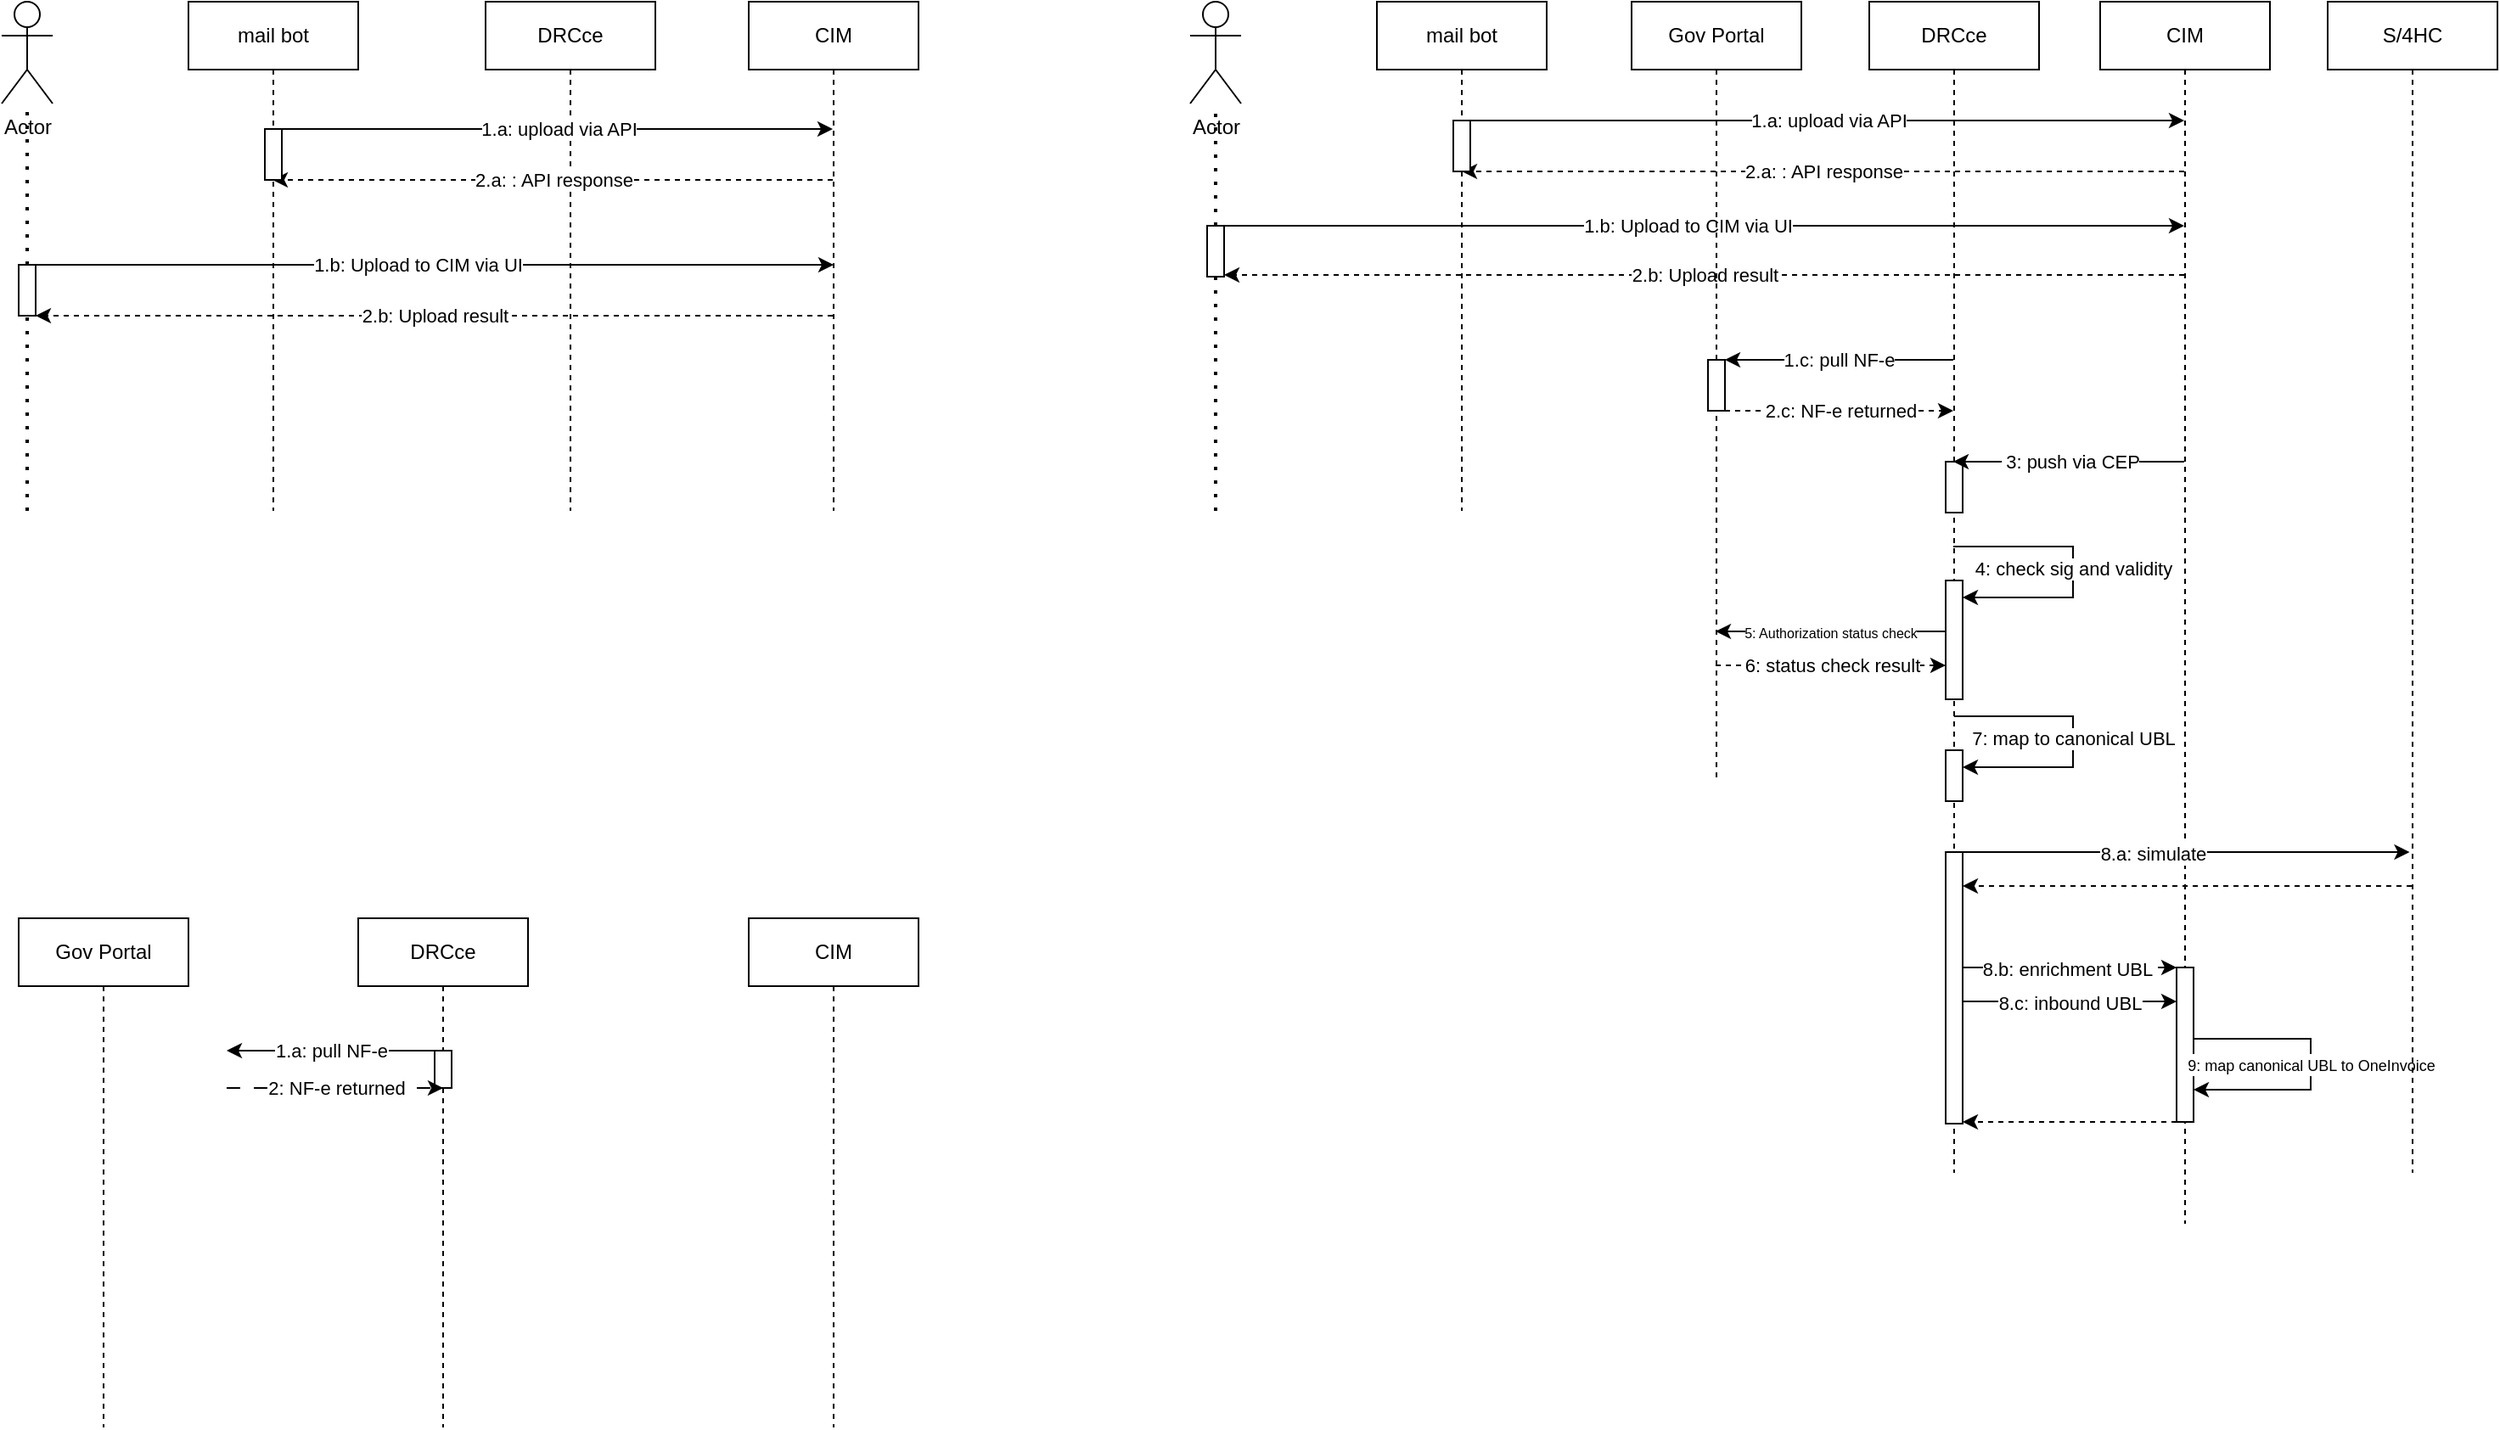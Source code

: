 <mxfile version="26.0.6">
  <diagram name="Page-1" id="2YBvvXClWsGukQMizWep">
    <mxGraphModel dx="1221" dy="725" grid="1" gridSize="10" guides="1" tooltips="1" connect="1" arrows="1" fold="1" page="1" pageScale="1" pageWidth="850" pageHeight="1100" math="0" shadow="0">
      <root>
        <mxCell id="0" />
        <mxCell id="1" parent="0" />
        <mxCell id="aM9ryv3xv72pqoxQDRHE-5" value="DRCce" style="shape=umlLifeline;perimeter=lifelinePerimeter;whiteSpace=wrap;html=1;container=0;dropTarget=0;collapsible=0;recursiveResize=0;outlineConnect=0;portConstraint=eastwest;newEdgeStyle={&quot;edgeStyle&quot;:&quot;elbowEdgeStyle&quot;,&quot;elbow&quot;:&quot;vertical&quot;,&quot;curved&quot;:0,&quot;rounded&quot;:0};" parent="1" vertex="1">
          <mxGeometry x="325" y="130" width="100" height="300" as="geometry" />
        </mxCell>
        <mxCell id="0b_3PiCQGs7h8GOq9YjQ-24" value="" style="edgeStyle=elbowEdgeStyle;rounded=0;orthogonalLoop=1;jettySize=auto;html=1;elbow=vertical;curved=0;dashed=1;" parent="1" edge="1">
          <mxGeometry relative="1" as="geometry">
            <mxPoint x="529.5" y="235" as="sourcePoint" />
            <mxPoint x="199.5" y="235" as="targetPoint" />
            <Array as="points">
              <mxPoint x="340" y="235" />
            </Array>
          </mxGeometry>
        </mxCell>
        <mxCell id="0b_3PiCQGs7h8GOq9YjQ-25" value="2.a: : API response" style="edgeLabel;html=1;align=center;verticalAlign=middle;resizable=0;points=[];" parent="0b_3PiCQGs7h8GOq9YjQ-24" vertex="1" connectable="0">
          <mxGeometry relative="1" as="geometry">
            <mxPoint as="offset" />
          </mxGeometry>
        </mxCell>
        <mxCell id="0b_3PiCQGs7h8GOq9YjQ-30" value="" style="edgeStyle=elbowEdgeStyle;rounded=0;orthogonalLoop=1;jettySize=auto;html=1;elbow=vertical;curved=0;dashed=1;" parent="1" target="0b_3PiCQGs7h8GOq9YjQ-26" edge="1">
          <mxGeometry relative="1" as="geometry">
            <mxPoint x="529.5" y="315" as="sourcePoint" />
            <mxPoint x="399.5" y="315" as="targetPoint" />
          </mxGeometry>
        </mxCell>
        <mxCell id="0b_3PiCQGs7h8GOq9YjQ-31" value="2.b: Upload result" style="edgeLabel;html=1;align=center;verticalAlign=middle;resizable=0;points=[];" parent="0b_3PiCQGs7h8GOq9YjQ-30" vertex="1" connectable="0">
          <mxGeometry relative="1" as="geometry">
            <mxPoint as="offset" />
          </mxGeometry>
        </mxCell>
        <mxCell id="0b_3PiCQGs7h8GOq9YjQ-1" value="CIM" style="shape=umlLifeline;perimeter=lifelinePerimeter;whiteSpace=wrap;html=1;container=0;dropTarget=0;collapsible=0;recursiveResize=0;outlineConnect=0;portConstraint=eastwest;newEdgeStyle={&quot;edgeStyle&quot;:&quot;elbowEdgeStyle&quot;,&quot;elbow&quot;:&quot;vertical&quot;,&quot;curved&quot;:0,&quot;rounded&quot;:0};" parent="1" vertex="1">
          <mxGeometry x="480" y="130" width="100" height="300" as="geometry" />
        </mxCell>
        <mxCell id="0b_3PiCQGs7h8GOq9YjQ-3" value="Actor" style="shape=umlActor;verticalLabelPosition=bottom;verticalAlign=top;html=1;outlineConnect=0;" parent="1" vertex="1">
          <mxGeometry x="40" y="130" width="30" height="60" as="geometry" />
        </mxCell>
        <mxCell id="0b_3PiCQGs7h8GOq9YjQ-6" value="" style="endArrow=none;dashed=1;html=1;dashPattern=1 3;strokeWidth=2;rounded=0;" parent="1" source="0b_3PiCQGs7h8GOq9YjQ-26" target="0b_3PiCQGs7h8GOq9YjQ-3" edge="1">
          <mxGeometry width="50" height="50" relative="1" as="geometry">
            <mxPoint x="55" y="430" as="sourcePoint" />
            <mxPoint x="450" y="250" as="targetPoint" />
            <Array as="points" />
          </mxGeometry>
        </mxCell>
        <mxCell id="0b_3PiCQGs7h8GOq9YjQ-11" value="mail bot" style="shape=umlLifeline;perimeter=lifelinePerimeter;whiteSpace=wrap;html=1;container=0;dropTarget=0;collapsible=0;recursiveResize=0;outlineConnect=0;portConstraint=eastwest;newEdgeStyle={&quot;edgeStyle&quot;:&quot;elbowEdgeStyle&quot;,&quot;elbow&quot;:&quot;vertical&quot;,&quot;curved&quot;:0,&quot;rounded&quot;:0};" parent="1" vertex="1">
          <mxGeometry x="150" y="130" width="100" height="300" as="geometry" />
        </mxCell>
        <mxCell id="0b_3PiCQGs7h8GOq9YjQ-12" value="" style="html=1;points=[];perimeter=orthogonalPerimeter;outlineConnect=0;targetShapes=umlLifeline;portConstraint=eastwest;newEdgeStyle={&quot;edgeStyle&quot;:&quot;elbowEdgeStyle&quot;,&quot;elbow&quot;:&quot;vertical&quot;,&quot;curved&quot;:0,&quot;rounded&quot;:0};" parent="0b_3PiCQGs7h8GOq9YjQ-11" vertex="1">
          <mxGeometry x="45" y="75" width="10" height="30" as="geometry" />
        </mxCell>
        <mxCell id="0b_3PiCQGs7h8GOq9YjQ-17" value="" style="endArrow=classic;html=1;rounded=0;" parent="1" source="0b_3PiCQGs7h8GOq9YjQ-12" edge="1">
          <mxGeometry width="50" height="50" relative="1" as="geometry">
            <mxPoint x="400" y="235" as="sourcePoint" />
            <mxPoint x="529.5" y="205" as="targetPoint" />
            <Array as="points">
              <mxPoint x="340" y="205" />
            </Array>
          </mxGeometry>
        </mxCell>
        <mxCell id="0b_3PiCQGs7h8GOq9YjQ-18" value="1.a: upload via API" style="edgeLabel;html=1;align=center;verticalAlign=middle;resizable=0;points=[];" parent="0b_3PiCQGs7h8GOq9YjQ-17" vertex="1" connectable="0">
          <mxGeometry relative="1" as="geometry">
            <mxPoint as="offset" />
          </mxGeometry>
        </mxCell>
        <mxCell id="0b_3PiCQGs7h8GOq9YjQ-27" value="" style="endArrow=none;dashed=1;html=1;dashPattern=1 3;strokeWidth=2;rounded=0;" parent="1" target="0b_3PiCQGs7h8GOq9YjQ-26" edge="1">
          <mxGeometry width="50" height="50" relative="1" as="geometry">
            <mxPoint x="55" y="430" as="sourcePoint" />
            <mxPoint x="55" y="190" as="targetPoint" />
            <Array as="points" />
          </mxGeometry>
        </mxCell>
        <mxCell id="0b_3PiCQGs7h8GOq9YjQ-28" value="" style="edgeStyle=elbowEdgeStyle;rounded=0;orthogonalLoop=1;jettySize=auto;html=1;elbow=vertical;curved=0;" parent="1" edge="1">
          <mxGeometry relative="1" as="geometry">
            <mxPoint x="60" y="305" as="sourcePoint" />
            <mxPoint x="530" y="285" as="targetPoint" />
            <Array as="points">
              <mxPoint x="275" y="285" />
            </Array>
          </mxGeometry>
        </mxCell>
        <mxCell id="0b_3PiCQGs7h8GOq9YjQ-29" value="1.b: Upload to CIM via UI" style="edgeLabel;html=1;align=center;verticalAlign=middle;resizable=0;points=[];" parent="0b_3PiCQGs7h8GOq9YjQ-28" vertex="1" connectable="0">
          <mxGeometry relative="1" as="geometry">
            <mxPoint as="offset" />
          </mxGeometry>
        </mxCell>
        <mxCell id="0b_3PiCQGs7h8GOq9YjQ-26" value="" style="html=1;points=[];perimeter=orthogonalPerimeter;outlineConnect=0;targetShapes=umlLifeline;portConstraint=eastwest;newEdgeStyle={&quot;edgeStyle&quot;:&quot;elbowEdgeStyle&quot;,&quot;elbow&quot;:&quot;vertical&quot;,&quot;curved&quot;:0,&quot;rounded&quot;:0};" parent="1" vertex="1">
          <mxGeometry x="50" y="285" width="10" height="30" as="geometry" />
        </mxCell>
        <mxCell id="0b_3PiCQGs7h8GOq9YjQ-32" value="Gov Portal" style="shape=umlLifeline;perimeter=lifelinePerimeter;whiteSpace=wrap;html=1;container=0;dropTarget=0;collapsible=0;recursiveResize=0;outlineConnect=0;portConstraint=eastwest;newEdgeStyle={&quot;edgeStyle&quot;:&quot;elbowEdgeStyle&quot;,&quot;elbow&quot;:&quot;vertical&quot;,&quot;curved&quot;:0,&quot;rounded&quot;:0};" parent="1" vertex="1">
          <mxGeometry x="50" y="670" width="100" height="300" as="geometry" />
        </mxCell>
        <mxCell id="0b_3PiCQGs7h8GOq9YjQ-33" value="DRCce" style="shape=umlLifeline;perimeter=lifelinePerimeter;whiteSpace=wrap;html=1;container=0;dropTarget=0;collapsible=0;recursiveResize=0;outlineConnect=0;portConstraint=eastwest;newEdgeStyle={&quot;edgeStyle&quot;:&quot;elbowEdgeStyle&quot;,&quot;elbow&quot;:&quot;vertical&quot;,&quot;curved&quot;:0,&quot;rounded&quot;:0};" parent="1" vertex="1">
          <mxGeometry x="250" y="670" width="100" height="300" as="geometry" />
        </mxCell>
        <mxCell id="0b_3PiCQGs7h8GOq9YjQ-34" value="" style="html=1;points=[];perimeter=orthogonalPerimeter;outlineConnect=0;targetShapes=umlLifeline;portConstraint=eastwest;newEdgeStyle={&quot;edgeStyle&quot;:&quot;elbowEdgeStyle&quot;,&quot;elbow&quot;:&quot;vertical&quot;,&quot;curved&quot;:0,&quot;rounded&quot;:0};" parent="0b_3PiCQGs7h8GOq9YjQ-33" vertex="1">
          <mxGeometry x="45" y="78" width="10" height="22" as="geometry" />
        </mxCell>
        <mxCell id="0b_3PiCQGs7h8GOq9YjQ-36" value="" style="edgeStyle=elbowEdgeStyle;rounded=0;orthogonalLoop=1;jettySize=auto;html=1;elbow=vertical;curved=0;dashed=1;dashPattern=8 8;" parent="0b_3PiCQGs7h8GOq9YjQ-33" edge="1">
          <mxGeometry relative="1" as="geometry">
            <mxPoint x="-77.5" y="100" as="sourcePoint" />
            <mxPoint x="50" y="100" as="targetPoint" />
            <Array as="points">
              <mxPoint x="-10" y="100" />
            </Array>
          </mxGeometry>
        </mxCell>
        <mxCell id="0b_3PiCQGs7h8GOq9YjQ-37" value="2: NF-e returned" style="edgeLabel;html=1;align=center;verticalAlign=middle;resizable=0;points=[];" parent="0b_3PiCQGs7h8GOq9YjQ-36" vertex="1" connectable="0">
          <mxGeometry relative="1" as="geometry">
            <mxPoint as="offset" />
          </mxGeometry>
        </mxCell>
        <mxCell id="0b_3PiCQGs7h8GOq9YjQ-39" value="" style="endArrow=classic;html=1;rounded=0;" parent="0b_3PiCQGs7h8GOq9YjQ-33" edge="1">
          <mxGeometry width="50" height="50" relative="1" as="geometry">
            <mxPoint x="45" y="78" as="sourcePoint" />
            <mxPoint x="-77.5" y="78" as="targetPoint" />
          </mxGeometry>
        </mxCell>
        <mxCell id="0b_3PiCQGs7h8GOq9YjQ-40" value="1.a: pull NF-e" style="edgeLabel;html=1;align=center;verticalAlign=middle;resizable=0;points=[];" parent="0b_3PiCQGs7h8GOq9YjQ-39" vertex="1" connectable="0">
          <mxGeometry relative="1" as="geometry">
            <mxPoint as="offset" />
          </mxGeometry>
        </mxCell>
        <mxCell id="0b_3PiCQGs7h8GOq9YjQ-35" value="CIM" style="shape=umlLifeline;perimeter=lifelinePerimeter;whiteSpace=wrap;html=1;container=0;dropTarget=0;collapsible=0;recursiveResize=0;outlineConnect=0;portConstraint=eastwest;newEdgeStyle={&quot;edgeStyle&quot;:&quot;elbowEdgeStyle&quot;,&quot;elbow&quot;:&quot;vertical&quot;,&quot;curved&quot;:0,&quot;rounded&quot;:0};" parent="1" vertex="1">
          <mxGeometry x="480" y="670" width="100" height="300" as="geometry" />
        </mxCell>
        <mxCell id="0b_3PiCQGs7h8GOq9YjQ-59" value="" style="edgeStyle=elbowEdgeStyle;rounded=0;orthogonalLoop=1;jettySize=auto;html=1;elbow=vertical;curved=0;" parent="1" target="0b_3PiCQGs7h8GOq9YjQ-62" edge="1">
          <mxGeometry relative="1" as="geometry">
            <mxPoint x="1189.5" y="341" as="sourcePoint" />
            <Array as="points">
              <mxPoint x="1130" y="341" />
            </Array>
          </mxGeometry>
        </mxCell>
        <mxCell id="0b_3PiCQGs7h8GOq9YjQ-64" value="1.c: pull NF-e" style="edgeLabel;html=1;align=center;verticalAlign=middle;resizable=0;points=[];" parent="0b_3PiCQGs7h8GOq9YjQ-59" vertex="1" connectable="0">
          <mxGeometry relative="1" as="geometry">
            <mxPoint as="offset" />
          </mxGeometry>
        </mxCell>
        <mxCell id="0b_3PiCQGs7h8GOq9YjQ-41" value="DRCce" style="shape=umlLifeline;perimeter=lifelinePerimeter;whiteSpace=wrap;html=1;container=0;dropTarget=0;collapsible=0;recursiveResize=0;outlineConnect=0;portConstraint=eastwest;newEdgeStyle={&quot;edgeStyle&quot;:&quot;elbowEdgeStyle&quot;,&quot;elbow&quot;:&quot;vertical&quot;,&quot;curved&quot;:0,&quot;rounded&quot;:0};" parent="1" vertex="1">
          <mxGeometry x="1140" y="130" width="100" height="690" as="geometry" />
        </mxCell>
        <mxCell id="0b_3PiCQGs7h8GOq9YjQ-66" value="" style="html=1;points=[];perimeter=orthogonalPerimeter;outlineConnect=0;targetShapes=umlLifeline;portConstraint=eastwest;newEdgeStyle={&quot;edgeStyle&quot;:&quot;elbowEdgeStyle&quot;,&quot;elbow&quot;:&quot;vertical&quot;,&quot;curved&quot;:0,&quot;rounded&quot;:0};" parent="0b_3PiCQGs7h8GOq9YjQ-41" vertex="1">
          <mxGeometry x="45" y="271" width="10" height="30" as="geometry" />
        </mxCell>
        <mxCell id="0b_3PiCQGs7h8GOq9YjQ-70" value="" style="html=1;points=[];perimeter=orthogonalPerimeter;outlineConnect=0;targetShapes=umlLifeline;portConstraint=eastwest;newEdgeStyle={&quot;edgeStyle&quot;:&quot;elbowEdgeStyle&quot;,&quot;elbow&quot;:&quot;vertical&quot;,&quot;curved&quot;:0,&quot;rounded&quot;:0};" parent="0b_3PiCQGs7h8GOq9YjQ-41" vertex="1">
          <mxGeometry x="45" y="341" width="10" height="70" as="geometry" />
        </mxCell>
        <mxCell id="0b_3PiCQGs7h8GOq9YjQ-71" value="" style="edgeStyle=orthogonalEdgeStyle;rounded=0;orthogonalLoop=1;jettySize=auto;html=1;elbow=vertical;" parent="0b_3PiCQGs7h8GOq9YjQ-41" target="0b_3PiCQGs7h8GOq9YjQ-70" edge="1">
          <mxGeometry relative="1" as="geometry">
            <mxPoint x="49.5" y="321" as="sourcePoint" />
            <Array as="points">
              <mxPoint x="120" y="321" />
              <mxPoint x="120" y="351" />
            </Array>
          </mxGeometry>
        </mxCell>
        <mxCell id="0b_3PiCQGs7h8GOq9YjQ-72" value="4: check sig and validity" style="edgeLabel;html=1;align=center;verticalAlign=middle;resizable=0;points=[];" parent="0b_3PiCQGs7h8GOq9YjQ-71" vertex="1" connectable="0">
          <mxGeometry relative="1" as="geometry">
            <mxPoint as="offset" />
          </mxGeometry>
        </mxCell>
        <mxCell id="0b_3PiCQGs7h8GOq9YjQ-78" value="" style="html=1;points=[];perimeter=orthogonalPerimeter;outlineConnect=0;targetShapes=umlLifeline;portConstraint=eastwest;newEdgeStyle={&quot;edgeStyle&quot;:&quot;elbowEdgeStyle&quot;,&quot;elbow&quot;:&quot;vertical&quot;,&quot;curved&quot;:0,&quot;rounded&quot;:0};" parent="0b_3PiCQGs7h8GOq9YjQ-41" vertex="1">
          <mxGeometry x="45" y="441" width="10" height="30" as="geometry" />
        </mxCell>
        <mxCell id="0b_3PiCQGs7h8GOq9YjQ-82" value="" style="html=1;points=[];perimeter=orthogonalPerimeter;outlineConnect=0;targetShapes=umlLifeline;portConstraint=eastwest;newEdgeStyle={&quot;edgeStyle&quot;:&quot;elbowEdgeStyle&quot;,&quot;elbow&quot;:&quot;vertical&quot;,&quot;curved&quot;:0,&quot;rounded&quot;:0};" parent="0b_3PiCQGs7h8GOq9YjQ-41" vertex="1">
          <mxGeometry x="45" y="501" width="10" height="160" as="geometry" />
        </mxCell>
        <mxCell id="0b_3PiCQGs7h8GOq9YjQ-42" value="" style="edgeStyle=elbowEdgeStyle;rounded=0;orthogonalLoop=1;jettySize=auto;html=1;elbow=vertical;curved=0;dashed=1;" parent="1" source="0b_3PiCQGs7h8GOq9YjQ-46" target="0b_3PiCQGs7h8GOq9YjQ-49" edge="1">
          <mxGeometry relative="1" as="geometry">
            <mxPoint x="1309.5" y="230" as="sourcePoint" />
            <mxPoint x="899.5" y="230" as="targetPoint" />
            <Array as="points">
              <mxPoint x="1040" y="230" />
            </Array>
          </mxGeometry>
        </mxCell>
        <mxCell id="0b_3PiCQGs7h8GOq9YjQ-43" value="2.a: : API response" style="edgeLabel;html=1;align=center;verticalAlign=middle;resizable=0;points=[];" parent="0b_3PiCQGs7h8GOq9YjQ-42" vertex="1" connectable="0">
          <mxGeometry relative="1" as="geometry">
            <mxPoint as="offset" />
          </mxGeometry>
        </mxCell>
        <mxCell id="0b_3PiCQGs7h8GOq9YjQ-44" value="" style="edgeStyle=elbowEdgeStyle;rounded=0;orthogonalLoop=1;jettySize=auto;html=1;elbow=vertical;curved=0;dashed=1;" parent="1" source="0b_3PiCQGs7h8GOq9YjQ-46" edge="1">
          <mxGeometry relative="1" as="geometry">
            <mxPoint x="1309.5" y="291" as="sourcePoint" />
            <mxPoint x="760" y="291" as="targetPoint" />
          </mxGeometry>
        </mxCell>
        <mxCell id="0b_3PiCQGs7h8GOq9YjQ-45" value="2.b: Upload result" style="edgeLabel;html=1;align=center;verticalAlign=middle;resizable=0;points=[];" parent="0b_3PiCQGs7h8GOq9YjQ-44" vertex="1" connectable="0">
          <mxGeometry relative="1" as="geometry">
            <mxPoint as="offset" />
          </mxGeometry>
        </mxCell>
        <mxCell id="0b_3PiCQGs7h8GOq9YjQ-68" value="" style="edgeStyle=elbowEdgeStyle;rounded=0;orthogonalLoop=1;jettySize=auto;html=1;elbow=horizontal;curved=0;" parent="1" edge="1">
          <mxGeometry relative="1" as="geometry">
            <mxPoint x="1325.5" y="401" as="sourcePoint" />
            <mxPoint x="1189.5" y="401" as="targetPoint" />
            <Array as="points">
              <mxPoint x="1260" y="401" />
            </Array>
          </mxGeometry>
        </mxCell>
        <mxCell id="0b_3PiCQGs7h8GOq9YjQ-69" value="&amp;nbsp;3: push via CEP" style="edgeLabel;html=1;align=center;verticalAlign=middle;resizable=0;points=[];" parent="0b_3PiCQGs7h8GOq9YjQ-68" vertex="1" connectable="0">
          <mxGeometry relative="1" as="geometry">
            <mxPoint as="offset" />
          </mxGeometry>
        </mxCell>
        <mxCell id="0b_3PiCQGs7h8GOq9YjQ-46" value="CIM" style="shape=umlLifeline;perimeter=lifelinePerimeter;whiteSpace=wrap;html=1;container=0;dropTarget=0;collapsible=0;recursiveResize=0;outlineConnect=0;portConstraint=eastwest;newEdgeStyle={&quot;edgeStyle&quot;:&quot;elbowEdgeStyle&quot;,&quot;elbow&quot;:&quot;vertical&quot;,&quot;curved&quot;:0,&quot;rounded&quot;:0};" parent="1" vertex="1">
          <mxGeometry x="1276" y="130" width="100" height="720" as="geometry" />
        </mxCell>
        <mxCell id="0b_3PiCQGs7h8GOq9YjQ-90" value="" style="html=1;points=[];perimeter=orthogonalPerimeter;outlineConnect=0;targetShapes=umlLifeline;portConstraint=eastwest;newEdgeStyle={&quot;edgeStyle&quot;:&quot;elbowEdgeStyle&quot;,&quot;elbow&quot;:&quot;vertical&quot;,&quot;curved&quot;:0,&quot;rounded&quot;:0};" parent="0b_3PiCQGs7h8GOq9YjQ-46" vertex="1">
          <mxGeometry x="45" y="569" width="10" height="91" as="geometry" />
        </mxCell>
        <mxCell id="0b_3PiCQGs7h8GOq9YjQ-91" value="" style="edgeStyle=orthogonalEdgeStyle;rounded=0;orthogonalLoop=1;jettySize=auto;html=1;elbow=vertical;" parent="0b_3PiCQGs7h8GOq9YjQ-46" source="0b_3PiCQGs7h8GOq9YjQ-90" target="0b_3PiCQGs7h8GOq9YjQ-90" edge="1">
          <mxGeometry relative="1" as="geometry">
            <mxPoint x="64" y="611" as="sourcePoint" />
            <mxPoint x="59" y="641" as="targetPoint" />
            <Array as="points">
              <mxPoint x="124" y="611" />
              <mxPoint x="124" y="641" />
            </Array>
          </mxGeometry>
        </mxCell>
        <mxCell id="0b_3PiCQGs7h8GOq9YjQ-92" value="&lt;font style=&quot;font-size: 9px;&quot;&gt;9: map canonical UBL to OneInvoice&lt;/font&gt;" style="edgeLabel;html=1;align=center;verticalAlign=middle;resizable=0;points=[];" parent="0b_3PiCQGs7h8GOq9YjQ-91" vertex="1" connectable="0">
          <mxGeometry relative="1" as="geometry">
            <mxPoint as="offset" />
          </mxGeometry>
        </mxCell>
        <mxCell id="0b_3PiCQGs7h8GOq9YjQ-47" value="Actor" style="shape=umlActor;verticalLabelPosition=bottom;verticalAlign=top;html=1;outlineConnect=0;" parent="1" vertex="1">
          <mxGeometry x="740" y="130" width="30" height="60" as="geometry" />
        </mxCell>
        <mxCell id="0b_3PiCQGs7h8GOq9YjQ-48" value="" style="endArrow=none;dashed=1;html=1;dashPattern=1 3;strokeWidth=2;rounded=0;" parent="1" source="0b_3PiCQGs7h8GOq9YjQ-56" target="0b_3PiCQGs7h8GOq9YjQ-47" edge="1">
          <mxGeometry width="50" height="50" relative="1" as="geometry">
            <mxPoint x="755" y="430" as="sourcePoint" />
            <mxPoint x="1150" y="250" as="targetPoint" />
            <Array as="points" />
          </mxGeometry>
        </mxCell>
        <mxCell id="0b_3PiCQGs7h8GOq9YjQ-49" value="mail bot" style="shape=umlLifeline;perimeter=lifelinePerimeter;whiteSpace=wrap;html=1;container=0;dropTarget=0;collapsible=0;recursiveResize=0;outlineConnect=0;portConstraint=eastwest;newEdgeStyle={&quot;edgeStyle&quot;:&quot;elbowEdgeStyle&quot;,&quot;elbow&quot;:&quot;vertical&quot;,&quot;curved&quot;:0,&quot;rounded&quot;:0};" parent="1" vertex="1">
          <mxGeometry x="850" y="130" width="100" height="300" as="geometry" />
        </mxCell>
        <mxCell id="0b_3PiCQGs7h8GOq9YjQ-50" value="" style="html=1;points=[];perimeter=orthogonalPerimeter;outlineConnect=0;targetShapes=umlLifeline;portConstraint=eastwest;newEdgeStyle={&quot;edgeStyle&quot;:&quot;elbowEdgeStyle&quot;,&quot;elbow&quot;:&quot;vertical&quot;,&quot;curved&quot;:0,&quot;rounded&quot;:0};" parent="0b_3PiCQGs7h8GOq9YjQ-49" vertex="1">
          <mxGeometry x="45" y="70" width="10" height="30" as="geometry" />
        </mxCell>
        <mxCell id="0b_3PiCQGs7h8GOq9YjQ-51" value="" style="endArrow=classic;html=1;rounded=0;" parent="1" source="0b_3PiCQGs7h8GOq9YjQ-50" target="0b_3PiCQGs7h8GOq9YjQ-46" edge="1">
          <mxGeometry width="50" height="50" relative="1" as="geometry">
            <mxPoint x="1100" y="230" as="sourcePoint" />
            <mxPoint x="1309.5" y="200" as="targetPoint" />
            <Array as="points">
              <mxPoint x="1040" y="200" />
            </Array>
          </mxGeometry>
        </mxCell>
        <mxCell id="0b_3PiCQGs7h8GOq9YjQ-52" value="1.a: upload via API" style="edgeLabel;html=1;align=center;verticalAlign=middle;resizable=0;points=[];" parent="0b_3PiCQGs7h8GOq9YjQ-51" vertex="1" connectable="0">
          <mxGeometry relative="1" as="geometry">
            <mxPoint as="offset" />
          </mxGeometry>
        </mxCell>
        <mxCell id="0b_3PiCQGs7h8GOq9YjQ-53" value="" style="endArrow=none;dashed=1;html=1;dashPattern=1 3;strokeWidth=2;rounded=0;" parent="1" target="0b_3PiCQGs7h8GOq9YjQ-56" edge="1">
          <mxGeometry width="50" height="50" relative="1" as="geometry">
            <mxPoint x="755" y="430" as="sourcePoint" />
            <mxPoint x="755" y="190" as="targetPoint" />
            <Array as="points" />
          </mxGeometry>
        </mxCell>
        <mxCell id="0b_3PiCQGs7h8GOq9YjQ-54" value="" style="edgeStyle=elbowEdgeStyle;rounded=0;orthogonalLoop=1;jettySize=auto;html=1;elbow=vertical;curved=0;" parent="1" target="0b_3PiCQGs7h8GOq9YjQ-46" edge="1">
          <mxGeometry relative="1" as="geometry">
            <mxPoint x="760" y="282" as="sourcePoint" />
            <mxPoint x="1309.5" y="262" as="targetPoint" />
            <Array as="points">
              <mxPoint x="975" y="262" />
            </Array>
          </mxGeometry>
        </mxCell>
        <mxCell id="0b_3PiCQGs7h8GOq9YjQ-55" value="1.b: Upload to CIM via UI" style="edgeLabel;html=1;align=center;verticalAlign=middle;resizable=0;points=[];" parent="0b_3PiCQGs7h8GOq9YjQ-54" vertex="1" connectable="0">
          <mxGeometry relative="1" as="geometry">
            <mxPoint as="offset" />
          </mxGeometry>
        </mxCell>
        <mxCell id="0b_3PiCQGs7h8GOq9YjQ-56" value="" style="html=1;points=[];perimeter=orthogonalPerimeter;outlineConnect=0;targetShapes=umlLifeline;portConstraint=eastwest;newEdgeStyle={&quot;edgeStyle&quot;:&quot;elbowEdgeStyle&quot;,&quot;elbow&quot;:&quot;vertical&quot;,&quot;curved&quot;:0,&quot;rounded&quot;:0};" parent="1" vertex="1">
          <mxGeometry x="750" y="262" width="10" height="30" as="geometry" />
        </mxCell>
        <mxCell id="0b_3PiCQGs7h8GOq9YjQ-76" value="" style="edgeStyle=elbowEdgeStyle;rounded=0;orthogonalLoop=1;jettySize=auto;html=1;elbow=vertical;curved=0;dashed=1;endArrow=classic;endFill=1;" parent="1" target="0b_3PiCQGs7h8GOq9YjQ-70" edge="1">
          <mxGeometry relative="1" as="geometry">
            <mxPoint x="1049.5" y="521" as="sourcePoint" />
            <mxPoint x="1180" y="521" as="targetPoint" />
            <Array as="points">
              <mxPoint x="1120" y="521" />
            </Array>
          </mxGeometry>
        </mxCell>
        <mxCell id="0b_3PiCQGs7h8GOq9YjQ-77" value="6: status check result" style="edgeLabel;html=1;align=center;verticalAlign=middle;resizable=0;points=[];" parent="0b_3PiCQGs7h8GOq9YjQ-76" vertex="1" connectable="0">
          <mxGeometry relative="1" as="geometry">
            <mxPoint as="offset" />
          </mxGeometry>
        </mxCell>
        <mxCell id="0b_3PiCQGs7h8GOq9YjQ-57" value="Gov Portal" style="shape=umlLifeline;perimeter=lifelinePerimeter;whiteSpace=wrap;html=1;container=0;dropTarget=0;collapsible=0;recursiveResize=0;outlineConnect=0;portConstraint=eastwest;newEdgeStyle={&quot;edgeStyle&quot;:&quot;elbowEdgeStyle&quot;,&quot;elbow&quot;:&quot;vertical&quot;,&quot;curved&quot;:0,&quot;rounded&quot;:0};" parent="1" vertex="1">
          <mxGeometry x="1000" y="130" width="100" height="460" as="geometry" />
        </mxCell>
        <mxCell id="0b_3PiCQGs7h8GOq9YjQ-62" value="" style="html=1;points=[];perimeter=orthogonalPerimeter;outlineConnect=0;targetShapes=umlLifeline;portConstraint=eastwest;newEdgeStyle={&quot;edgeStyle&quot;:&quot;elbowEdgeStyle&quot;,&quot;elbow&quot;:&quot;vertical&quot;,&quot;curved&quot;:0,&quot;rounded&quot;:0};" parent="0b_3PiCQGs7h8GOq9YjQ-57" vertex="1">
          <mxGeometry x="45" y="211" width="10" height="30" as="geometry" />
        </mxCell>
        <mxCell id="0b_3PiCQGs7h8GOq9YjQ-63" value="" style="edgeStyle=elbowEdgeStyle;rounded=0;orthogonalLoop=1;jettySize=auto;html=1;elbow=horizontal;curved=0;dashed=1;" parent="1" source="0b_3PiCQGs7h8GOq9YjQ-62" edge="1">
          <mxGeometry relative="1" as="geometry">
            <mxPoint x="1189.5" y="371" as="targetPoint" />
            <Array as="points">
              <mxPoint x="1120" y="371" />
            </Array>
          </mxGeometry>
        </mxCell>
        <mxCell id="0b_3PiCQGs7h8GOq9YjQ-65" value="2.c: NF-e returned" style="edgeLabel;html=1;align=center;verticalAlign=middle;resizable=0;points=[];" parent="0b_3PiCQGs7h8GOq9YjQ-63" vertex="1" connectable="0">
          <mxGeometry relative="1" as="geometry">
            <mxPoint as="offset" />
          </mxGeometry>
        </mxCell>
        <mxCell id="0b_3PiCQGs7h8GOq9YjQ-74" value="" style="edgeStyle=elbowEdgeStyle;rounded=0;orthogonalLoop=1;jettySize=auto;html=1;elbow=vertical;curved=0;" parent="1" edge="1">
          <mxGeometry relative="1" as="geometry">
            <mxPoint x="1185" y="501" as="sourcePoint" />
            <mxPoint x="1049.5" y="501" as="targetPoint" />
          </mxGeometry>
        </mxCell>
        <mxCell id="0b_3PiCQGs7h8GOq9YjQ-75" value="&lt;font style=&quot;font-size: 8px;&quot;&gt;5: Authorization status check&lt;/font&gt;" style="edgeLabel;html=1;align=center;verticalAlign=middle;resizable=0;points=[];" parent="0b_3PiCQGs7h8GOq9YjQ-74" vertex="1" connectable="0">
          <mxGeometry relative="1" as="geometry">
            <mxPoint as="offset" />
          </mxGeometry>
        </mxCell>
        <mxCell id="0b_3PiCQGs7h8GOq9YjQ-79" value="" style="edgeStyle=orthogonalEdgeStyle;rounded=0;orthogonalLoop=1;jettySize=auto;html=1;elbow=vertical;" parent="1" edge="1">
          <mxGeometry relative="1" as="geometry">
            <mxPoint x="1190" y="551" as="sourcePoint" />
            <mxPoint x="1195" y="581" as="targetPoint" />
            <Array as="points">
              <mxPoint x="1260" y="551" />
              <mxPoint x="1260" y="581" />
            </Array>
          </mxGeometry>
        </mxCell>
        <mxCell id="0b_3PiCQGs7h8GOq9YjQ-80" value="7: map to canonical UBL" style="edgeLabel;html=1;align=center;verticalAlign=middle;resizable=0;points=[];" parent="0b_3PiCQGs7h8GOq9YjQ-79" vertex="1" connectable="0">
          <mxGeometry relative="1" as="geometry">
            <mxPoint as="offset" />
          </mxGeometry>
        </mxCell>
        <mxCell id="0b_3PiCQGs7h8GOq9YjQ-95" value="" style="edgeStyle=elbowEdgeStyle;rounded=0;orthogonalLoop=1;jettySize=auto;html=1;elbow=vertical;curved=0;dashed=1;" parent="1" target="0b_3PiCQGs7h8GOq9YjQ-82" edge="1">
          <mxGeometry relative="1" as="geometry">
            <mxPoint x="1459.5" y="651" as="sourcePoint" />
            <mxPoint x="1325.5" y="651" as="targetPoint" />
          </mxGeometry>
        </mxCell>
        <mxCell id="0b_3PiCQGs7h8GOq9YjQ-81" value="S/4HC" style="shape=umlLifeline;perimeter=lifelinePerimeter;whiteSpace=wrap;html=1;container=0;dropTarget=0;collapsible=0;recursiveResize=0;outlineConnect=0;portConstraint=eastwest;newEdgeStyle={&quot;edgeStyle&quot;:&quot;elbowEdgeStyle&quot;,&quot;elbow&quot;:&quot;vertical&quot;,&quot;curved&quot;:0,&quot;rounded&quot;:0};" parent="1" vertex="1">
          <mxGeometry x="1410" y="130" width="100" height="690" as="geometry" />
        </mxCell>
        <mxCell id="0b_3PiCQGs7h8GOq9YjQ-83" value="" style="edgeStyle=elbowEdgeStyle;rounded=0;orthogonalLoop=1;jettySize=auto;html=1;elbow=vertical;curved=0;" parent="1" edge="1">
          <mxGeometry relative="1" as="geometry">
            <mxPoint x="1195" y="719" as="sourcePoint" />
            <mxPoint x="1321" y="719" as="targetPoint" />
          </mxGeometry>
        </mxCell>
        <mxCell id="0b_3PiCQGs7h8GOq9YjQ-84" value="8.c: inbound UBL" style="edgeLabel;html=1;align=center;verticalAlign=middle;resizable=0;points=[];" parent="0b_3PiCQGs7h8GOq9YjQ-83" vertex="1" connectable="0">
          <mxGeometry relative="1" as="geometry">
            <mxPoint y="1" as="offset" />
          </mxGeometry>
        </mxCell>
        <mxCell id="0b_3PiCQGs7h8GOq9YjQ-85" value="" style="edgeStyle=elbowEdgeStyle;rounded=0;orthogonalLoop=1;jettySize=auto;html=1;elbow=vertical;curved=0;" parent="1" edge="1">
          <mxGeometry relative="1" as="geometry">
            <mxPoint x="1195" y="699" as="sourcePoint" />
            <mxPoint x="1321" y="699" as="targetPoint" />
            <Array as="points">
              <mxPoint x="1270" y="699" />
            </Array>
          </mxGeometry>
        </mxCell>
        <mxCell id="0b_3PiCQGs7h8GOq9YjQ-86" value="8.b: enrichment UBL&amp;nbsp;" style="edgeLabel;html=1;align=center;verticalAlign=middle;resizable=0;points=[];" parent="0b_3PiCQGs7h8GOq9YjQ-85" vertex="1" connectable="0">
          <mxGeometry relative="1" as="geometry">
            <mxPoint y="1" as="offset" />
          </mxGeometry>
        </mxCell>
        <mxCell id="0b_3PiCQGs7h8GOq9YjQ-87" value="" style="edgeStyle=elbowEdgeStyle;rounded=0;orthogonalLoop=1;jettySize=auto;html=1;elbow=horizontal;curved=0;" parent="1" edge="1">
          <mxGeometry relative="1" as="geometry">
            <mxPoint x="1193.75" y="631" as="sourcePoint" />
            <mxPoint x="1458.25" y="631" as="targetPoint" />
            <Array as="points">
              <mxPoint x="1258.75" y="631" />
            </Array>
          </mxGeometry>
        </mxCell>
        <mxCell id="0b_3PiCQGs7h8GOq9YjQ-88" value="8.a: simulate" style="edgeLabel;html=1;align=center;verticalAlign=middle;resizable=0;points=[];" parent="0b_3PiCQGs7h8GOq9YjQ-87" vertex="1" connectable="0">
          <mxGeometry x="-0.145" y="-1" relative="1" as="geometry">
            <mxPoint as="offset" />
          </mxGeometry>
        </mxCell>
        <mxCell id="0b_3PiCQGs7h8GOq9YjQ-93" value="" style="edgeStyle=elbowEdgeStyle;rounded=0;orthogonalLoop=1;jettySize=auto;html=1;elbow=vertical;curved=0;dashed=1;" parent="1" edge="1">
          <mxGeometry relative="1" as="geometry">
            <mxPoint x="1321" y="790" as="sourcePoint" />
            <mxPoint x="1195" y="790" as="targetPoint" />
          </mxGeometry>
        </mxCell>
      </root>
    </mxGraphModel>
  </diagram>
</mxfile>
